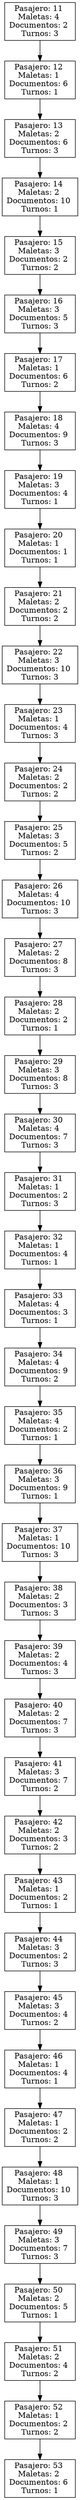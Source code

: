 digraph listaPasajeros { node[shape=record]; 
nodo11564844[label=" Pasajero: 11 &#92;nMaletas: 4 &#92;nDocumentos: 2 &#92;nTurnos: 3"];
nodo11564844->nodo33385018;
nodo33385018[label=" Pasajero: 12 &#92;nMaletas: 1 &#92;nDocumentos: 6 &#92;nTurnos: 1"];
nodo33385018->nodo23536504;
nodo23536504[label=" Pasajero: 13 &#92;nMaletas: 2 &#92;nDocumentos: 6 &#92;nTurnos: 3"];
nodo23536504->nodo3951437;
nodo3951437[label=" Pasajero: 14 &#92;nMaletas: 2 &#92;nDocumentos: 10 &#92;nTurnos: 1"];
nodo3951437->nodo19685169;
nodo19685169[label=" Pasajero: 15 &#92;nMaletas: 3 &#92;nDocumentos: 2 &#92;nTurnos: 2"];
nodo19685169->nodo23085268;
nodo23085268[label=" Pasajero: 16 &#92;nMaletas: 3 &#92;nDocumentos: 5 &#92;nTurnos: 3"];
nodo23085268->nodo21547555;
nodo21547555[label=" Pasajero: 17 &#92;nMaletas: 1 &#92;nDocumentos: 6 &#92;nTurnos: 2"];
nodo21547555->nodo27168932;
nodo27168932[label=" Pasajero: 18 &#92;nMaletas: 4 &#92;nDocumentos: 9 &#92;nTurnos: 3"];
nodo27168932->nodo6462385;
nodo6462385[label=" Pasajero: 19 &#92;nMaletas: 3 &#92;nDocumentos: 4 &#92;nTurnos: 1"];
nodo6462385->nodo28119369;
nodo28119369[label=" Pasajero: 20 &#92;nMaletas: 1 &#92;nDocumentos: 1 &#92;nTurnos: 1"];
nodo28119369->nodo27563111;
nodo27563111[label=" Pasajero: 21 &#92;nMaletas: 2 &#92;nDocumentos: 2 &#92;nTurnos: 2"];
nodo27563111->nodo7875312;
nodo7875312[label=" Pasajero: 22 &#92;nMaletas: 3 &#92;nDocumentos: 10 &#92;nTurnos: 3"];
nodo7875312->nodo10385241;
nodo10385241[label=" Pasajero: 23 &#92;nMaletas: 1 &#92;nDocumentos: 4 &#92;nTurnos: 3"];
nodo10385241->nodo5728971;
nodo5728971[label=" Pasajero: 24 &#92;nMaletas: 2 &#92;nDocumentos: 2 &#92;nTurnos: 2"];
nodo5728971->nodo31836554;
nodo31836554[label=" Pasajero: 25 &#92;nMaletas: 3 &#92;nDocumentos: 5 &#92;nTurnos: 2"];
nodo31836554->nodo15422188;
nodo15422188[label=" Pasajero: 26 &#92;nMaletas: 4 &#92;nDocumentos: 10 &#92;nTurnos: 3"];
nodo15422188->nodo21943063;
nodo21943063[label=" Pasajero: 27 &#92;nMaletas: 2 &#92;nDocumentos: 8 &#92;nTurnos: 3"];
nodo21943063->nodo11594439;
nodo11594439[label=" Pasajero: 28 &#92;nMaletas: 2 &#92;nDocumentos: 2 &#92;nTurnos: 1"];
nodo11594439->nodo29806338;
nodo29806338[label=" Pasajero: 29 &#92;nMaletas: 3 &#92;nDocumentos: 8 &#92;nTurnos: 3"];
nodo29806338->nodo19959780;
nodo19959780[label=" Pasajero: 30 &#92;nMaletas: 4 &#92;nDocumentos: 7 &#92;nTurnos: 3"];
nodo19959780->nodo12660222;
nodo12660222[label=" Pasajero: 31 &#92;nMaletas: 1 &#92;nDocumentos: 2 &#92;nTurnos: 3"];
nodo12660222->nodo17695347;
nodo17695347[label=" Pasajero: 32 &#92;nMaletas: 1 &#92;nDocumentos: 4 &#92;nTurnos: 1"];
nodo17695347->nodo16219407;
nodo16219407[label=" Pasajero: 33 &#92;nMaletas: 4 &#92;nDocumentos: 3 &#92;nTurnos: 1"];
nodo16219407->nodo29854490;
nodo29854490[label=" Pasajero: 34 &#92;nMaletas: 4 &#92;nDocumentos: 9 &#92;nTurnos: 2"];
nodo29854490->nodo12378497;
nodo12378497[label=" Pasajero: 35 &#92;nMaletas: 4 &#92;nDocumentos: 2 &#92;nTurnos: 1"];
nodo12378497->nodo19162495;
nodo19162495[label=" Pasajero: 36 &#92;nMaletas: 3 &#92;nDocumentos: 9 &#92;nTurnos: 1"];
nodo19162495->nodo3304657;
nodo3304657[label=" Pasajero: 37 &#92;nMaletas: 1 &#92;nDocumentos: 10 &#92;nTurnos: 3"];
nodo3304657->nodo22854166;
nodo22854166[label=" Pasajero: 38 &#92;nMaletas: 2 &#92;nDocumentos: 3 &#92;nTurnos: 3"];
nodo22854166->nodo1306581;
nodo1306581[label=" Pasajero: 39 &#92;nMaletas: 2 &#92;nDocumentos: 4 &#92;nTurnos: 3"];
nodo1306581->nodo10645109;
nodo10645109[label=" Pasajero: 40 &#92;nMaletas: 2 &#92;nDocumentos: 7 &#92;nTurnos: 3"];
nodo10645109->nodo32627412;
nodo32627412[label=" Pasajero: 41 &#92;nMaletas: 3 &#92;nDocumentos: 7 &#92;nTurnos: 2"];
nodo32627412->nodo33380534;
nodo33380534[label=" Pasajero: 42 &#92;nMaletas: 2 &#92;nDocumentos: 3 &#92;nTurnos: 2"];
nodo33380534->nodo9791067;
nodo9791067[label=" Pasajero: 43 &#92;nMaletas: 1 &#92;nDocumentos: 2 &#92;nTurnos: 1"];
nodo9791067->nodo24339770;
nodo24339770[label=" Pasajero: 44 &#92;nMaletas: 3 &#92;nDocumentos: 2 &#92;nTurnos: 3"];
nodo24339770->nodo11655115;
nodo11655115[label=" Pasajero: 45 &#92;nMaletas: 3 &#92;nDocumentos: 4 &#92;nTurnos: 2"];
nodo11655115->nodo23158078;
nodo23158078[label=" Pasajero: 46 &#92;nMaletas: 1 &#92;nDocumentos: 4 &#92;nTurnos: 1"];
nodo23158078->nodo21894739;
nodo21894739[label=" Pasajero: 47 &#92;nMaletas: 1 &#92;nDocumentos: 2 &#92;nTurnos: 2"];
nodo21894739->nodo25799540;
nodo25799540[label=" Pasajero: 48 &#92;nMaletas: 1 &#92;nDocumentos: 10 &#92;nTurnos: 3"];
nodo25799540->nodo30947073;
nodo30947073[label=" Pasajero: 49 &#92;nMaletas: 3 &#92;nDocumentos: 7 &#92;nTurnos: 3"];
nodo30947073->nodo6882665;
nodo6882665[label=" Pasajero: 50 &#92;nMaletas: 2 &#92;nDocumentos: 5 &#92;nTurnos: 1"];
nodo6882665->nodo22308729;
nodo22308729[label=" Pasajero: 51 &#92;nMaletas: 2 &#92;nDocumentos: 4 &#92;nTurnos: 2"];
nodo22308729->nodo19576556;
nodo19576556[label=" Pasajero: 52 &#92;nMaletas: 1 &#92;nDocumentos: 2 &#92;nTurnos: 2"];
nodo19576556->nodo20247735;
nodo20247735[label=" Pasajero: 53 &#92;nMaletas: 2 &#92;nDocumentos: 6 &#92;nTurnos: 1"];

}
